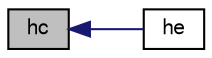 digraph "hc"
{
  bgcolor="transparent";
  edge [fontname="FreeSans",fontsize="10",labelfontname="FreeSans",labelfontsize="10"];
  node [fontname="FreeSans",fontsize="10",shape=record];
  rankdir="LR";
  Node53 [label="hc",height=0.2,width=0.4,color="black", fillcolor="grey75", style="filled", fontcolor="black"];
  Node53 -> Node54 [dir="back",color="midnightblue",fontsize="10",style="solid",fontname="FreeSans"];
  Node54 [label="he",height=0.2,width=0.4,color="black",URL="$a31914.html#a51e4b78e8fa1d1a773486d834cb2be8e",tooltip="Enthalpy/Internal energy [J/kg]. "];
}

